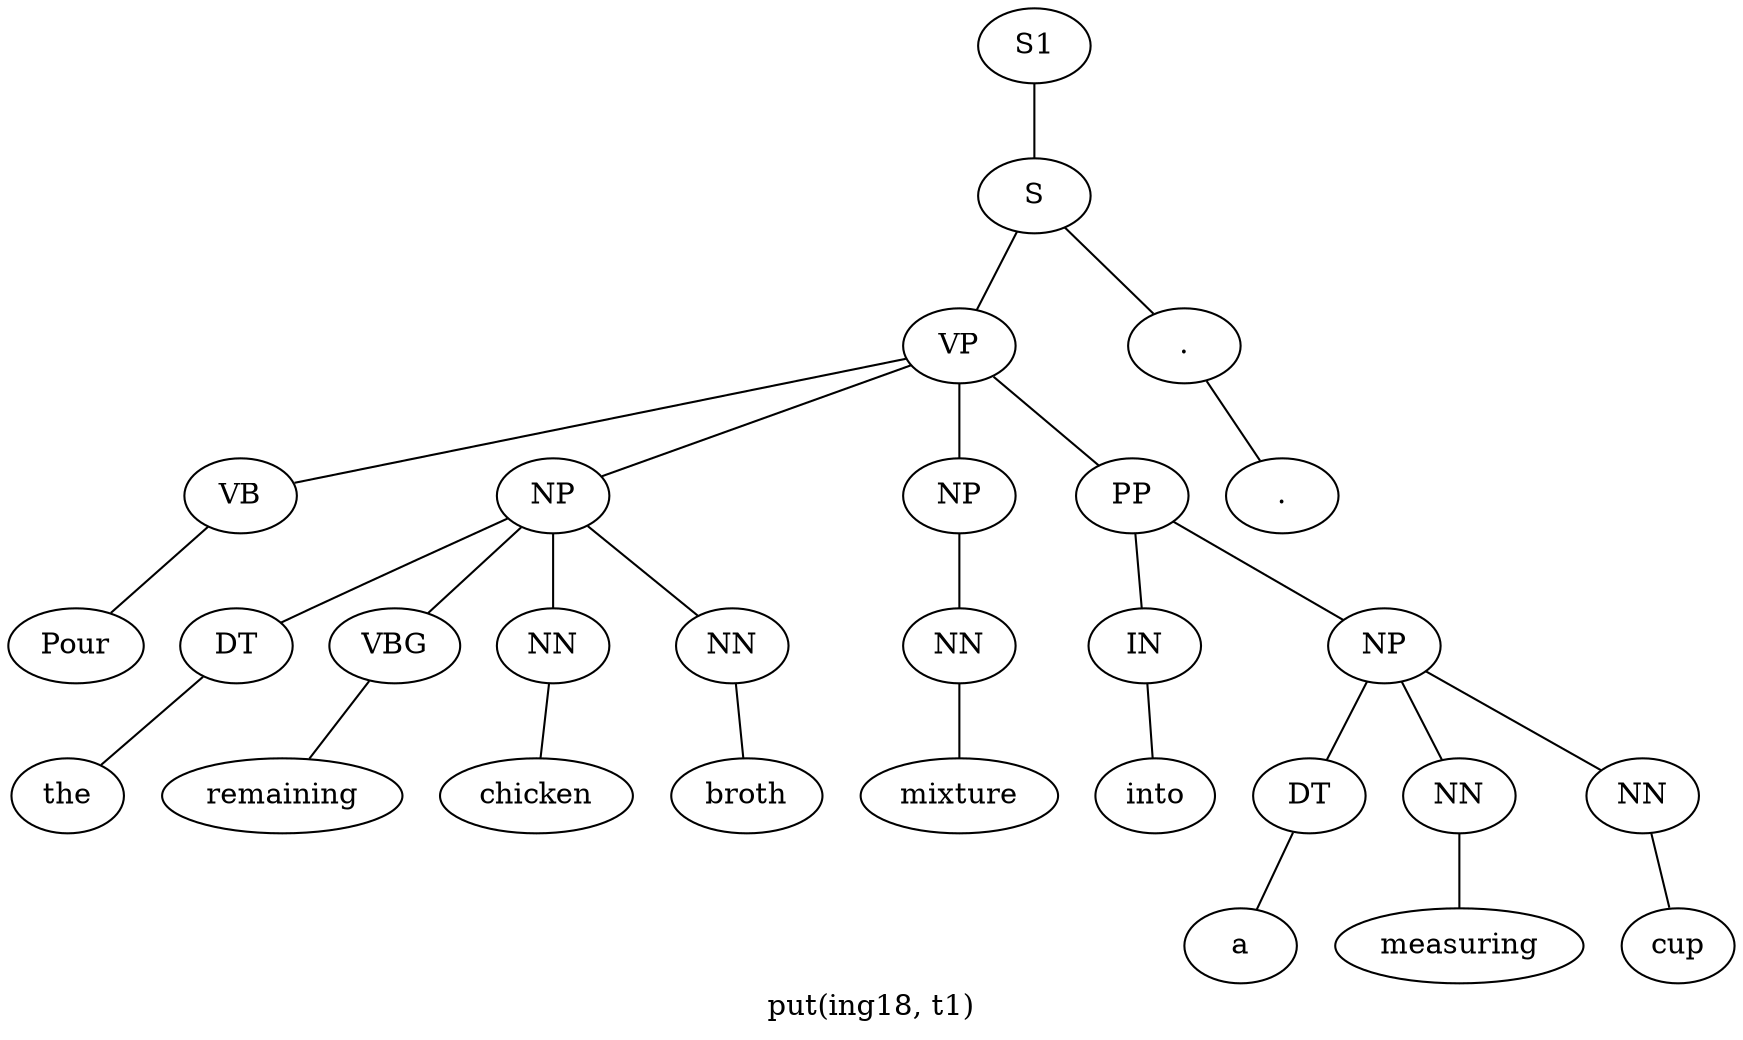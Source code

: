 graph SyntaxGraph {
	label = "put(ing18, t1)";
	Node0 [label="S1"];
	Node1 [label="S"];
	Node2 [label="VP"];
	Node3 [label="VB"];
	Node4 [label="Pour"];
	Node5 [label="NP"];
	Node6 [label="DT"];
	Node7 [label="the"];
	Node8 [label="VBG"];
	Node9 [label="remaining"];
	Node10 [label="NN"];
	Node11 [label="chicken"];
	Node12 [label="NN"];
	Node13 [label="broth"];
	Node14 [label="NP"];
	Node15 [label="NN"];
	Node16 [label="mixture"];
	Node17 [label="PP"];
	Node18 [label="IN"];
	Node19 [label="into"];
	Node20 [label="NP"];
	Node21 [label="DT"];
	Node22 [label="a"];
	Node23 [label="NN"];
	Node24 [label="measuring"];
	Node25 [label="NN"];
	Node26 [label="cup"];
	Node27 [label="."];
	Node28 [label="."];

	Node0 -- Node1;
	Node1 -- Node2;
	Node1 -- Node27;
	Node2 -- Node3;
	Node2 -- Node5;
	Node2 -- Node14;
	Node2 -- Node17;
	Node3 -- Node4;
	Node5 -- Node6;
	Node5 -- Node8;
	Node5 -- Node10;
	Node5 -- Node12;
	Node6 -- Node7;
	Node8 -- Node9;
	Node10 -- Node11;
	Node12 -- Node13;
	Node14 -- Node15;
	Node15 -- Node16;
	Node17 -- Node18;
	Node17 -- Node20;
	Node18 -- Node19;
	Node20 -- Node21;
	Node20 -- Node23;
	Node20 -- Node25;
	Node21 -- Node22;
	Node23 -- Node24;
	Node25 -- Node26;
	Node27 -- Node28;
}
